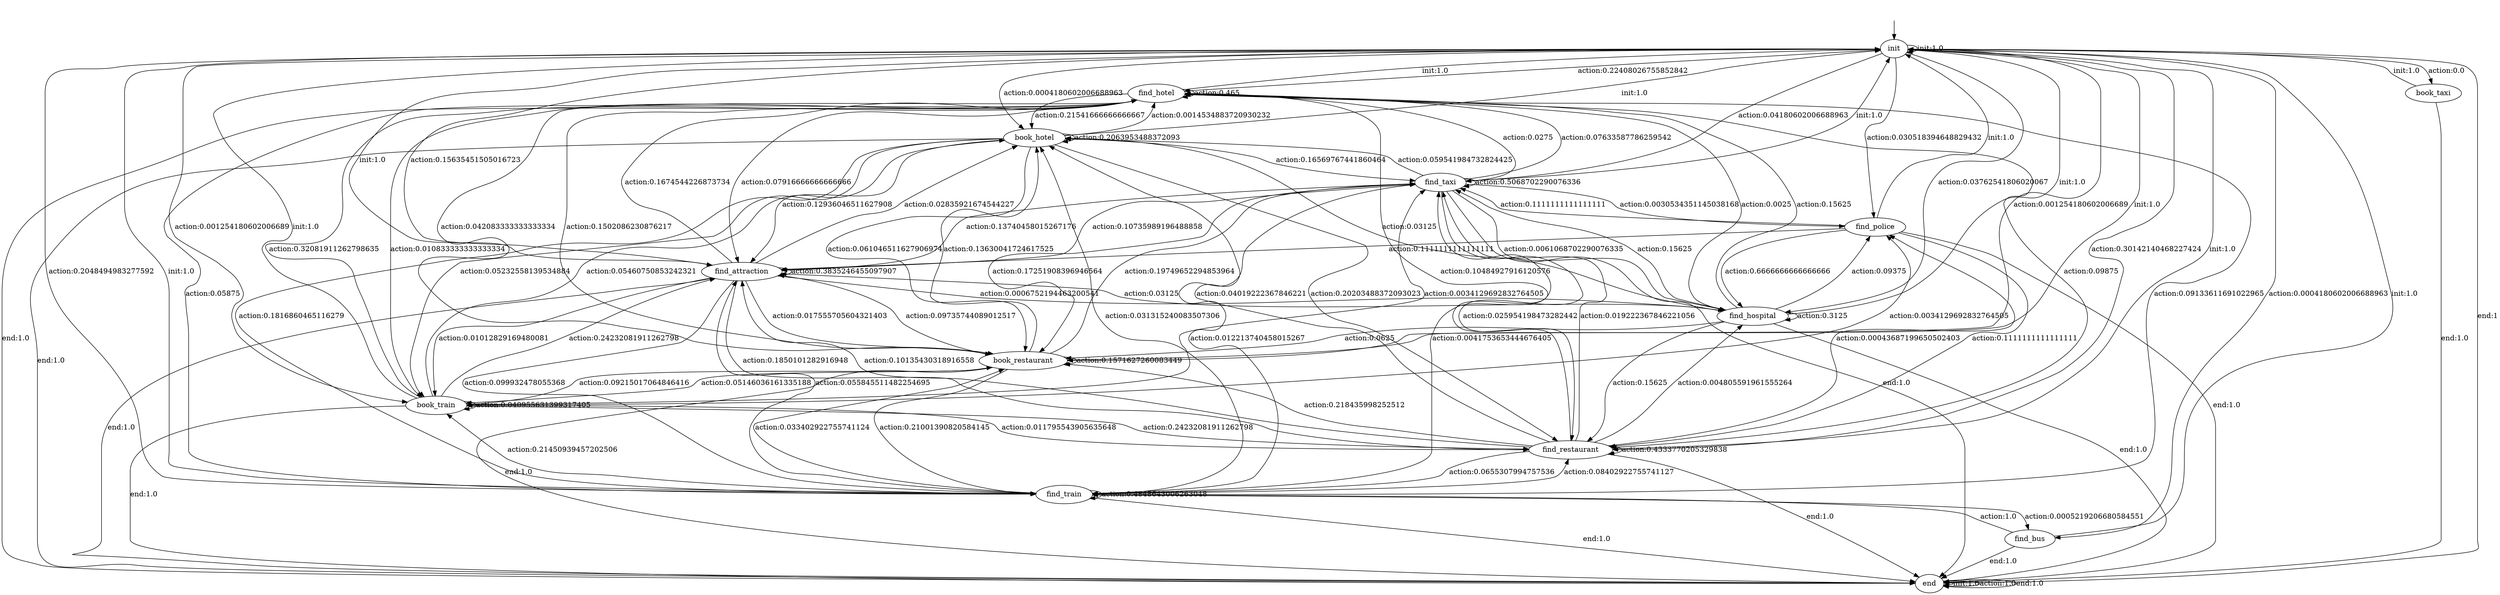 digraph learned_mdp {
s0 [label="init"];
s1 [label="find_hotel"];
s2 [label="book_hotel"];
s3 [label="find_train"];
s4 [label="book_train"];
s5 [label="find_attraction"];
s6 [label="find_restaurant"];
s7 [label="book_restaurant"];
s8 [label="find_hospital"];
s9 [label="book_taxi"];
s10 [label="find_taxi"];
s11 [label="find_bus"];
s12 [label="find_police"];
s13 [label="end"];
s0 -> s0  [label="init:1.0"];
s0 -> s1  [label="action:0.22408026755852842"];
s0 -> s2  [label="action:0.0004180602006688963"];
s0 -> s3  [label="action:0.2048494983277592"];
s0 -> s4  [label="action:0.001254180602006689"];
s0 -> s5  [label="action:0.15635451505016723"];
s0 -> s6  [label="action:0.30142140468227424"];
s0 -> s7  [label="action:0.001254180602006689"];
s0 -> s8  [label="action:0.03762541806020067"];
s0 -> s9  [label="action:0.0"];
s0 -> s10  [label="action:0.04180602006688963"];
s0 -> s11  [label="action:0.0004180602006688963"];
s0 -> s12  [label="action:0.030518394648829432"];
s0 -> s13  [label="end:1"];
s1 -> s0  [label="init:1.0"];
s1 -> s1  [label="action:0.465"];
s1 -> s2  [label="action:0.21541666666666667"];
s1 -> s3  [label="action:0.05875"];
s1 -> s4  [label="action:0.010833333333333334"];
s1 -> s5  [label="action:0.07916666666666666"];
s1 -> s6  [label="action:0.09875"];
s1 -> s7  [label="action:0.042083333333333334"];
s1 -> s8  [label="action:0.0025"];
s1 -> s10  [label="action:0.0275"];
s1 -> s13 [label="end:1.0"];
s2 -> s0  [label="init:1.0"];
s2 -> s1  [label="action:0.0014534883720930232"];
s2 -> s2  [label="action:0.2063953488372093"];
s2 -> s3  [label="action:0.1816860465116279"];
s2 -> s4  [label="action:0.05232558139534884"];
s2 -> s5  [label="action:0.12936046511627908"];
s2 -> s6  [label="action:0.20203488372093023"];
s2 -> s7  [label="action:0.061046511627906974"];
s2 -> s10  [label="action:0.16569767441860464"];
s2 -> s13 [label="end:1.0"];
s3 -> s0  [label="init:1.0"];
s3 -> s1  [label="action:0.09133611691022965"];
s3 -> s2  [label="action:0.031315240083507306"];
s3 -> s3  [label="action:0.4848643006263048"];
s3 -> s4  [label="action:0.21450939457202506"];
s3 -> s5  [label="action:0.055845511482254695"];
s3 -> s6  [label="action:0.08402922755741127"];
s3 -> s7  [label="action:0.033402922755741124"];
s3 -> s10  [label="action:0.0041753653444676405"];
s3 -> s11  [label="action:0.0005219206680584551"];
s3 -> s13 [label="end:1.0"];
s4 -> s0  [label="init:1.0"];
s4 -> s1  [label="action:0.32081911262798635"];
s4 -> s2  [label="action:0.05460750853242321"];
s4 -> s4  [label="action:0.040955631399317405"];
s4 -> s5  [label="action:0.24232081911262798"];
s4 -> s6  [label="action:0.24232081911262798"];
s4 -> s7  [label="action:0.09215017064846416"];
s4 -> s10  [label="action:0.0034129692832764505"];
s4 -> s12  [label="action:0.0034129692832764505"];
s4 -> s13 [label="end:1.0"];
s5 -> s0  [label="init:1.0"];
s5 -> s1  [label="action:0.1674544226873734"];
s5 -> s2  [label="action:0.02835921674544227"];
s5 -> s3  [label="action:0.099932478055368"];
s5 -> s4  [label="action:0.01012829169480081"];
s5 -> s5  [label="action:0.3835246455097907"];
s5 -> s6  [label="action:0.1850101282916948"];
s5 -> s7  [label="action:0.017555705604321403"];
s5 -> s8  [label="action:0.0006752194463200541"];
s5 -> s10  [label="action:0.10735989196488858"];
s5 -> s13 [label="end:1.0"];
s6 -> s0  [label="init:1.0"];
s6 -> s1  [label="action:0.10484927916120576"];
s6 -> s2  [label="action:0.04019222367846221"];
s6 -> s3  [label="action:0.0655307994757536"];
s6 -> s4  [label="action:0.011795543905635648"];
s6 -> s5  [label="action:0.10135430318916558"];
s6 -> s6  [label="action:0.4333770205329838"];
s6 -> s7  [label="action:0.218435998252512"];
s6 -> s8  [label="action:0.004805591961555264"];
s6 -> s10  [label="action:0.019222367846221056"];
s6 -> s12  [label="action:0.00043687199650502403"];
s6 -> s13 [label="end:1.0"];
s7 -> s0  [label="init:1.0"];
s7 -> s1  [label="action:0.1502086230876217"];
s7 -> s2  [label="action:0.13630041724617525"];
s7 -> s3  [label="action:0.21001390820584145"];
s7 -> s4  [label="action:0.05146036161335188"];
s7 -> s5  [label="action:0.09735744089012517"];
s7 -> s7  [label="action:0.1571627260083449"];
s7 -> s10  [label="action:0.19749652294853964"];
s7 -> s13 [label="end:1.0"];
s8 -> s0  [label="init:1.0"];
s8 -> s1  [label="action:0.15625"];
s8 -> s2  [label="action:0.03125"];
s8 -> s5  [label="action:0.03125"];
s8 -> s6  [label="action:0.15625"];
s8 -> s7  [label="action:0.0625"];
s8 -> s8  [label="action:0.3125"];
s8 -> s10  [label="action:0.15625"];
s8 -> s12  [label="action:0.09375"];
s8 -> s13 [label="end:1.0"];
s9 -> s0  [label="init:1.0"];
s9 -> s13 [label="end:1.0"];
s10 -> s0  [label="init:1.0"];
s10 -> s1  [label="action:0.07633587786259542"];
s10 -> s2  [label="action:0.059541984732824425"];
s10 -> s3  [label="action:0.012213740458015267"];
s10 -> s5  [label="action:0.13740458015267176"];
s10 -> s6  [label="action:0.025954198473282442"];
s10 -> s7  [label="action:0.17251908396946564"];
s10 -> s8  [label="action:0.0061068702290076335"];
s10 -> s10  [label="action:0.5068702290076336"];
s10 -> s12  [label="action:0.0030534351145038168"];
s10 -> s13 [label="end:1.0"];
s11 -> s0  [label="init:1.0"];
s11 -> s3  [label="action:1.0"];
s11 -> s13 [label="end:1.0"];
s12 -> s0  [label="init:1.0"];
s12 -> s5  [label="action:0.1111111111111111"];
s12 -> s6  [label="action:0.1111111111111111"];
s12 -> s8  [label="action:0.6666666666666666"];
s12 -> s10  [label="action:0.1111111111111111"];
s12 -> s13 [label="end:1.0"];
s13 -> s13 [label="init:1.0"];
s13 -> s13  [label="action:1.0"];
s13 -> s13  [label="end:1.0"];
__start0 [label="", shape=none];
__start0 -> s0  [label=""];
}